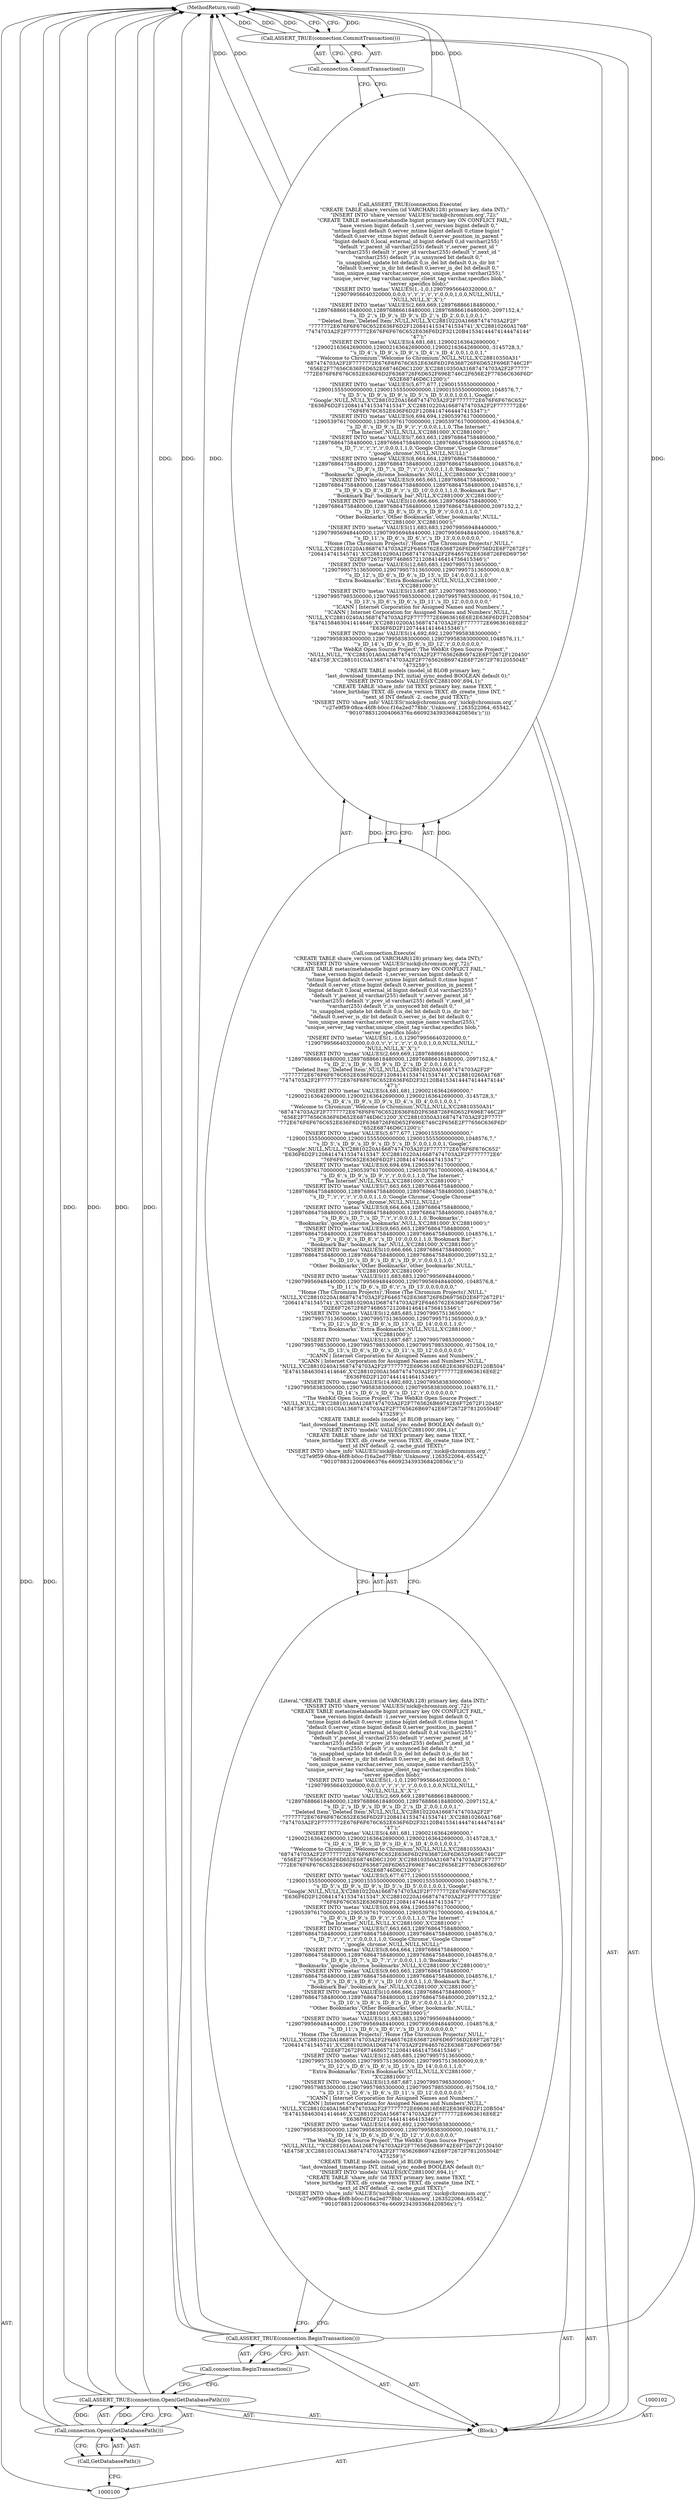 digraph "0_Chrome_19190765882e272a6a2162c89acdb29110f7e3cf_35" {
"1000113" [label="(MethodReturn,void)"];
"1000101" [label="(Block,)"];
"1000112" [label="(Call,connection.CommitTransaction())"];
"1000111" [label="(Call,ASSERT_TRUE(connection.CommitTransaction()))"];
"1000104" [label="(Call,connection.Open(GetDatabasePath()))"];
"1000103" [label="(Call,ASSERT_TRUE(connection.Open(GetDatabasePath())))"];
"1000105" [label="(Call,GetDatabasePath())"];
"1000107" [label="(Call,connection.BeginTransaction())"];
"1000106" [label="(Call,ASSERT_TRUE(connection.BeginTransaction()))"];
"1000109" [label="(Call,connection.Execute(\n      \"CREATE TABLE share_version (id VARCHAR(128) primary key, data INT);\"\n      \"INSERT INTO 'share_version' VALUES('nick@chromium.org',72);\"\n      \"CREATE TABLE metas(metahandle bigint primary key ON CONFLICT FAIL,\"\n          \"base_version bigint default -1,server_version bigint default 0,\"\n          \"mtime bigint default 0,server_mtime bigint default 0,ctime bigint \"\n          \"default 0,server_ctime bigint default 0,server_position_in_parent \"\n          \"bigint default 0,local_external_id bigint default 0,id varchar(255) \"\n          \"default 'r',parent_id varchar(255) default 'r',server_parent_id \"\n          \"varchar(255) default 'r',prev_id varchar(255) default 'r',next_id \"\n          \"varchar(255) default 'r',is_unsynced bit default 0,\"\n          \"is_unapplied_update bit default 0,is_del bit default 0,is_dir bit \"\n          \"default 0,server_is_dir bit default 0,server_is_del bit default 0,\"\n           \"non_unique_name varchar,server_non_unique_name varchar(255),\"\n           \"unique_server_tag varchar,unique_client_tag varchar,specifics blob,\"\n           \"server_specifics blob);\"\n      \"INSERT INTO 'metas' VALUES(1,-1,0,129079956640320000,0,\"\n          \"129079956640320000,0,0,0,'r','r','r','r','r',0,0,0,1,0,0,NULL,NULL,\"\n           \"NULL,NULL,X'',X'');\"\n      \"INSERT INTO 'metas' VALUES(2,669,669,128976886618480000,\"\n          \"128976886618480000,128976886618480000,128976886618480000,-2097152,4,\"\n           \"'s_ID_2','s_ID_9','s_ID_9','s_ID_2','s_ID_2',0,0,1,0,0,1,\"\n           \"'Deleted Item','Deleted Item',NULL,NULL,X'C28810220A16687474703A2F2F\"\n           \"7777772E676F6F676C652E636F6D2F12084141534741534741',X'C28810260A1768\"\n           \"7474703A2F2F7777772E676F6F676C652E636F6D2F32120B41534144474144474144\"\n           \"47');\"\n      \"INSERT INTO 'metas' VALUES(4,681,681,129002163642690000,\"\n          \"129002163642690000,129002163642690000,129002163642690000,-3145728,3,\"\n           \"'s_ID_4','s_ID_9','s_ID_9','s_ID_4','s_ID_4',0,0,1,0,0,1,\"\n           \"'Welcome to Chromium','Welcome to Chromium',NULL,NULL,X'C28810350A31\"\n           \"687474703A2F2F7777772E676F6F676C652E636F6D2F6368726F6D652F696E746C2F\"\n           \"656E2F77656C636F6D652E68746D6C1200',X'C28810350A31687474703A2F2F7777\"\n           \"772E676F6F676C652E636F6D2F6368726F6D652F696E746C2F656E2F77656C636F6D\"\n           \"652E68746D6C1200');\"\n      \"INSERT INTO 'metas' VALUES(5,677,677,129001555500000000,\"\n          \"129001555500000000,129001555500000000,129001555500000000,1048576,7,\"\n           \"'s_ID_5','s_ID_9','s_ID_9','s_ID_5','s_ID_5',0,0,1,0,0,1,'Google',\"\n           \"'Google',NULL,NULL,X'C28810220A16687474703A2F2F7777772E676F6F676C652\"\n           \"E636F6D2F12084147415347415347',X'C28810220A16687474703A2F2F7777772E6\"\n           \"76F6F676C652E636F6D2F12084147464447415347');\"\n      \"INSERT INTO 'metas' VALUES(6,694,694,129053976170000000,\"\n          \"129053976170000000,129053976170000000,129053976170000000,-4194304,6,\"\n           \"'s_ID_6','s_ID_9','s_ID_9','r','r',0,0,0,1,1,0,'The Internet',\"\n           \"'The Internet',NULL,NULL,X'C2881000',X'C2881000');\"\n      \"INSERT INTO 'metas' VALUES(7,663,663,128976864758480000,\"\n          \"128976864758480000,128976864758480000,128976864758480000,1048576,0,\"\n           \"'s_ID_7','r','r','r','r',0,0,0,1,1,0,'Google Chrome','Google Chrome'\"\n           \",'google_chrome',NULL,NULL,NULL);\"\n      \"INSERT INTO 'metas' VALUES(8,664,664,128976864758480000,\"\n          \"128976864758480000,128976864758480000,128976864758480000,1048576,0,\"\n           \"'s_ID_8','s_ID_7','s_ID_7','r','r',0,0,0,1,1,0,'Bookmarks',\"\n           \"'Bookmarks','google_chrome_bookmarks',NULL,X'C2881000',X'C2881000');\"\n      \"INSERT INTO 'metas' VALUES(9,665,665,128976864758480000,\"\n          \"128976864758480000,128976864758480000,128976864758480000,1048576,1,\"\n           \"'s_ID_9','s_ID_8','s_ID_8','r','s_ID_10',0,0,0,1,1,0,'Bookmark Bar',\"\n           \"'Bookmark Bar','bookmark_bar',NULL,X'C2881000',X'C2881000');\"\n      \"INSERT INTO 'metas' VALUES(10,666,666,128976864758480000,\"\n          \"128976864758480000,128976864758480000,128976864758480000,2097152,2,\"\n           \"'s_ID_10','s_ID_8','s_ID_8','s_ID_9','r',0,0,0,1,1,0,\"\n           \"'Other Bookmarks','Other Bookmarks','other_bookmarks',NULL,\"\n           \"X'C2881000',X'C2881000');\"\n      \"INSERT INTO 'metas' VALUES(11,683,683,129079956948440000,\"\n          \"129079956948440000,129079956948440000,129079956948440000,-1048576,8,\"\n           \"'s_ID_11','s_ID_6','s_ID_6','r','s_ID_13',0,0,0,0,0,0,\"\n           \"'Home (The Chromium Projects)','Home (The Chromium Projects)',NULL,\"\n           \"NULL,X'C28810220A18687474703A2F2F6465762E6368726F6D69756D2E6F72672F1\"\n           \"206414741545741',X'C28810290A1D687474703A2F2F6465762E6368726F6D69756\"\n           \"D2E6F72672F6F7468657212084146414756415346');\"\n      \"INSERT INTO 'metas' VALUES(12,685,685,129079957513650000,\"\n          \"129079957513650000,129079957513650000,129079957513650000,0,9,\"\n           \"'s_ID_12','s_ID_6','s_ID_6','s_ID_13','s_ID_14',0,0,0,1,1,0,\"\n           \"'Extra Bookmarks','Extra Bookmarks',NULL,NULL,X'C2881000',\"\n           \"X'C2881000');\"\n      \"INSERT INTO 'metas' VALUES(13,687,687,129079957985300000,\"\n          \"129079957985300000,129079957985300000,129079957985300000,-917504,10,\"\n           \"'s_ID_13','s_ID_6','s_ID_6','s_ID_11','s_ID_12',0,0,0,0,0,0,\"\n           \"'ICANN | Internet Corporation for Assigned Names and Numbers',\"\n           \"'ICANN | Internet Corporation for Assigned Names and Numbers',NULL,\"\n           \"NULL,X'C28810240A15687474703A2F2F7777772E6963616E6E2E636F6D2F120B504\"\n           \"E474158463041414646',X'C28810200A15687474703A2F2F7777772E6963616E6E2\"\n           \"E636F6D2F120744414146415346');\"\n      \"INSERT INTO 'metas' VALUES(14,692,692,129079958383000000,\"\n          \"129079958383000000,129079958383000000,129079958383000000,1048576,11,\"\n           \"'s_ID_14','s_ID_6','s_ID_6','s_ID_12','r',0,0,0,0,0,0,\"\n           \"'The WebKit Open Source Project','The WebKit Open Source Project',\"\n           \"NULL,NULL,\"\"X'C288101A0A12687474703A2F2F7765626B69742E6F72672F120450\"\n          \"4E4758',X'C288101C0A13687474703A2F2F7765626B69742E6F72672F781205504E\"\n          \"473259');\"\n      \"CREATE TABLE models (model_id BLOB primary key, \"\n          \"last_download_timestamp INT, initial_sync_ended BOOLEAN default 0);\"\n      \"INSERT INTO 'models' VALUES(X'C2881000',694,1);\"\n      \"CREATE TABLE 'share_info' (id TEXT primary key, name TEXT, \"\n          \"store_birthday TEXT, db_create_version TEXT, db_create_time INT, \"\n          \"next_id INT default -2, cache_guid TEXT);\"\n      \"INSERT INTO 'share_info' VALUES('nick@chromium.org','nick@chromium.org',\"\n          \"'c27e9f59-08ca-46f8-b0cc-f16a2ed778bb','Unknown',1263522064,-65542,\"\n          \"'9010788312004066376x-6609234393368420856x');\"))"];
"1000108" [label="(Call,ASSERT_TRUE(connection.Execute(\n      \"CREATE TABLE share_version (id VARCHAR(128) primary key, data INT);\"\n      \"INSERT INTO 'share_version' VALUES('nick@chromium.org',72);\"\n      \"CREATE TABLE metas(metahandle bigint primary key ON CONFLICT FAIL,\"\n          \"base_version bigint default -1,server_version bigint default 0,\"\n          \"mtime bigint default 0,server_mtime bigint default 0,ctime bigint \"\n          \"default 0,server_ctime bigint default 0,server_position_in_parent \"\n          \"bigint default 0,local_external_id bigint default 0,id varchar(255) \"\n          \"default 'r',parent_id varchar(255) default 'r',server_parent_id \"\n          \"varchar(255) default 'r',prev_id varchar(255) default 'r',next_id \"\n          \"varchar(255) default 'r',is_unsynced bit default 0,\"\n          \"is_unapplied_update bit default 0,is_del bit default 0,is_dir bit \"\n          \"default 0,server_is_dir bit default 0,server_is_del bit default 0,\"\n           \"non_unique_name varchar,server_non_unique_name varchar(255),\"\n           \"unique_server_tag varchar,unique_client_tag varchar,specifics blob,\"\n           \"server_specifics blob);\"\n      \"INSERT INTO 'metas' VALUES(1,-1,0,129079956640320000,0,\"\n          \"129079956640320000,0,0,0,'r','r','r','r','r',0,0,0,1,0,0,NULL,NULL,\"\n           \"NULL,NULL,X'',X'');\"\n      \"INSERT INTO 'metas' VALUES(2,669,669,128976886618480000,\"\n          \"128976886618480000,128976886618480000,128976886618480000,-2097152,4,\"\n           \"'s_ID_2','s_ID_9','s_ID_9','s_ID_2','s_ID_2',0,0,1,0,0,1,\"\n           \"'Deleted Item','Deleted Item',NULL,NULL,X'C28810220A16687474703A2F2F\"\n           \"7777772E676F6F676C652E636F6D2F12084141534741534741',X'C28810260A1768\"\n           \"7474703A2F2F7777772E676F6F676C652E636F6D2F32120B41534144474144474144\"\n           \"47');\"\n      \"INSERT INTO 'metas' VALUES(4,681,681,129002163642690000,\"\n          \"129002163642690000,129002163642690000,129002163642690000,-3145728,3,\"\n           \"'s_ID_4','s_ID_9','s_ID_9','s_ID_4','s_ID_4',0,0,1,0,0,1,\"\n           \"'Welcome to Chromium','Welcome to Chromium',NULL,NULL,X'C28810350A31\"\n           \"687474703A2F2F7777772E676F6F676C652E636F6D2F6368726F6D652F696E746C2F\"\n           \"656E2F77656C636F6D652E68746D6C1200',X'C28810350A31687474703A2F2F7777\"\n           \"772E676F6F676C652E636F6D2F6368726F6D652F696E746C2F656E2F77656C636F6D\"\n           \"652E68746D6C1200');\"\n      \"INSERT INTO 'metas' VALUES(5,677,677,129001555500000000,\"\n          \"129001555500000000,129001555500000000,129001555500000000,1048576,7,\"\n           \"'s_ID_5','s_ID_9','s_ID_9','s_ID_5','s_ID_5',0,0,1,0,0,1,'Google',\"\n           \"'Google',NULL,NULL,X'C28810220A16687474703A2F2F7777772E676F6F676C652\"\n           \"E636F6D2F12084147415347415347',X'C28810220A16687474703A2F2F7777772E6\"\n           \"76F6F676C652E636F6D2F12084147464447415347');\"\n      \"INSERT INTO 'metas' VALUES(6,694,694,129053976170000000,\"\n          \"129053976170000000,129053976170000000,129053976170000000,-4194304,6,\"\n           \"'s_ID_6','s_ID_9','s_ID_9','r','r',0,0,0,1,1,0,'The Internet',\"\n           \"'The Internet',NULL,NULL,X'C2881000',X'C2881000');\"\n      \"INSERT INTO 'metas' VALUES(7,663,663,128976864758480000,\"\n          \"128976864758480000,128976864758480000,128976864758480000,1048576,0,\"\n           \"'s_ID_7','r','r','r','r',0,0,0,1,1,0,'Google Chrome','Google Chrome'\"\n           \",'google_chrome',NULL,NULL,NULL);\"\n      \"INSERT INTO 'metas' VALUES(8,664,664,128976864758480000,\"\n          \"128976864758480000,128976864758480000,128976864758480000,1048576,0,\"\n           \"'s_ID_8','s_ID_7','s_ID_7','r','r',0,0,0,1,1,0,'Bookmarks',\"\n           \"'Bookmarks','google_chrome_bookmarks',NULL,X'C2881000',X'C2881000');\"\n      \"INSERT INTO 'metas' VALUES(9,665,665,128976864758480000,\"\n          \"128976864758480000,128976864758480000,128976864758480000,1048576,1,\"\n           \"'s_ID_9','s_ID_8','s_ID_8','r','s_ID_10',0,0,0,1,1,0,'Bookmark Bar',\"\n           \"'Bookmark Bar','bookmark_bar',NULL,X'C2881000',X'C2881000');\"\n      \"INSERT INTO 'metas' VALUES(10,666,666,128976864758480000,\"\n          \"128976864758480000,128976864758480000,128976864758480000,2097152,2,\"\n           \"'s_ID_10','s_ID_8','s_ID_8','s_ID_9','r',0,0,0,1,1,0,\"\n           \"'Other Bookmarks','Other Bookmarks','other_bookmarks',NULL,\"\n           \"X'C2881000',X'C2881000');\"\n      \"INSERT INTO 'metas' VALUES(11,683,683,129079956948440000,\"\n          \"129079956948440000,129079956948440000,129079956948440000,-1048576,8,\"\n           \"'s_ID_11','s_ID_6','s_ID_6','r','s_ID_13',0,0,0,0,0,0,\"\n           \"'Home (The Chromium Projects)','Home (The Chromium Projects)',NULL,\"\n           \"NULL,X'C28810220A18687474703A2F2F6465762E6368726F6D69756D2E6F72672F1\"\n           \"206414741545741',X'C28810290A1D687474703A2F2F6465762E6368726F6D69756\"\n           \"D2E6F72672F6F7468657212084146414756415346');\"\n      \"INSERT INTO 'metas' VALUES(12,685,685,129079957513650000,\"\n          \"129079957513650000,129079957513650000,129079957513650000,0,9,\"\n           \"'s_ID_12','s_ID_6','s_ID_6','s_ID_13','s_ID_14',0,0,0,1,1,0,\"\n           \"'Extra Bookmarks','Extra Bookmarks',NULL,NULL,X'C2881000',\"\n           \"X'C2881000');\"\n      \"INSERT INTO 'metas' VALUES(13,687,687,129079957985300000,\"\n          \"129079957985300000,129079957985300000,129079957985300000,-917504,10,\"\n           \"'s_ID_13','s_ID_6','s_ID_6','s_ID_11','s_ID_12',0,0,0,0,0,0,\"\n           \"'ICANN | Internet Corporation for Assigned Names and Numbers',\"\n           \"'ICANN | Internet Corporation for Assigned Names and Numbers',NULL,\"\n           \"NULL,X'C28810240A15687474703A2F2F7777772E6963616E6E2E636F6D2F120B504\"\n           \"E474158463041414646',X'C28810200A15687474703A2F2F7777772E6963616E6E2\"\n           \"E636F6D2F120744414146415346');\"\n      \"INSERT INTO 'metas' VALUES(14,692,692,129079958383000000,\"\n          \"129079958383000000,129079958383000000,129079958383000000,1048576,11,\"\n           \"'s_ID_14','s_ID_6','s_ID_6','s_ID_12','r',0,0,0,0,0,0,\"\n           \"'The WebKit Open Source Project','The WebKit Open Source Project',\"\n           \"NULL,NULL,\"\"X'C288101A0A12687474703A2F2F7765626B69742E6F72672F120450\"\n          \"4E4758',X'C288101C0A13687474703A2F2F7765626B69742E6F72672F781205504E\"\n          \"473259');\"\n      \"CREATE TABLE models (model_id BLOB primary key, \"\n          \"last_download_timestamp INT, initial_sync_ended BOOLEAN default 0);\"\n      \"INSERT INTO 'models' VALUES(X'C2881000',694,1);\"\n      \"CREATE TABLE 'share_info' (id TEXT primary key, name TEXT, \"\n          \"store_birthday TEXT, db_create_version TEXT, db_create_time INT, \"\n          \"next_id INT default -2, cache_guid TEXT);\"\n      \"INSERT INTO 'share_info' VALUES('nick@chromium.org','nick@chromium.org',\"\n          \"'c27e9f59-08ca-46f8-b0cc-f16a2ed778bb','Unknown',1263522064,-65542,\"\n          \"'9010788312004066376x-6609234393368420856x');\")))"];
"1000110" [label="(Literal,\"CREATE TABLE share_version (id VARCHAR(128) primary key, data INT);\"\n      \"INSERT INTO 'share_version' VALUES('nick@chromium.org',72);\"\n      \"CREATE TABLE metas(metahandle bigint primary key ON CONFLICT FAIL,\"\n          \"base_version bigint default -1,server_version bigint default 0,\"\n          \"mtime bigint default 0,server_mtime bigint default 0,ctime bigint \"\n          \"default 0,server_ctime bigint default 0,server_position_in_parent \"\n          \"bigint default 0,local_external_id bigint default 0,id varchar(255) \"\n          \"default 'r',parent_id varchar(255) default 'r',server_parent_id \"\n          \"varchar(255) default 'r',prev_id varchar(255) default 'r',next_id \"\n          \"varchar(255) default 'r',is_unsynced bit default 0,\"\n          \"is_unapplied_update bit default 0,is_del bit default 0,is_dir bit \"\n          \"default 0,server_is_dir bit default 0,server_is_del bit default 0,\"\n           \"non_unique_name varchar,server_non_unique_name varchar(255),\"\n           \"unique_server_tag varchar,unique_client_tag varchar,specifics blob,\"\n           \"server_specifics blob);\"\n      \"INSERT INTO 'metas' VALUES(1,-1,0,129079956640320000,0,\"\n          \"129079956640320000,0,0,0,'r','r','r','r','r',0,0,0,1,0,0,NULL,NULL,\"\n           \"NULL,NULL,X'',X'');\"\n      \"INSERT INTO 'metas' VALUES(2,669,669,128976886618480000,\"\n          \"128976886618480000,128976886618480000,128976886618480000,-2097152,4,\"\n           \"'s_ID_2','s_ID_9','s_ID_9','s_ID_2','s_ID_2',0,0,1,0,0,1,\"\n           \"'Deleted Item','Deleted Item',NULL,NULL,X'C28810220A16687474703A2F2F\"\n           \"7777772E676F6F676C652E636F6D2F12084141534741534741',X'C28810260A1768\"\n           \"7474703A2F2F7777772E676F6F676C652E636F6D2F32120B41534144474144474144\"\n           \"47');\"\n      \"INSERT INTO 'metas' VALUES(4,681,681,129002163642690000,\"\n          \"129002163642690000,129002163642690000,129002163642690000,-3145728,3,\"\n           \"'s_ID_4','s_ID_9','s_ID_9','s_ID_4','s_ID_4',0,0,1,0,0,1,\"\n           \"'Welcome to Chromium','Welcome to Chromium',NULL,NULL,X'C28810350A31\"\n           \"687474703A2F2F7777772E676F6F676C652E636F6D2F6368726F6D652F696E746C2F\"\n           \"656E2F77656C636F6D652E68746D6C1200',X'C28810350A31687474703A2F2F7777\"\n           \"772E676F6F676C652E636F6D2F6368726F6D652F696E746C2F656E2F77656C636F6D\"\n           \"652E68746D6C1200');\"\n      \"INSERT INTO 'metas' VALUES(5,677,677,129001555500000000,\"\n          \"129001555500000000,129001555500000000,129001555500000000,1048576,7,\"\n           \"'s_ID_5','s_ID_9','s_ID_9','s_ID_5','s_ID_5',0,0,1,0,0,1,'Google',\"\n           \"'Google',NULL,NULL,X'C28810220A16687474703A2F2F7777772E676F6F676C652\"\n           \"E636F6D2F12084147415347415347',X'C28810220A16687474703A2F2F7777772E6\"\n           \"76F6F676C652E636F6D2F12084147464447415347');\"\n      \"INSERT INTO 'metas' VALUES(6,694,694,129053976170000000,\"\n          \"129053976170000000,129053976170000000,129053976170000000,-4194304,6,\"\n           \"'s_ID_6','s_ID_9','s_ID_9','r','r',0,0,0,1,1,0,'The Internet',\"\n           \"'The Internet',NULL,NULL,X'C2881000',X'C2881000');\"\n      \"INSERT INTO 'metas' VALUES(7,663,663,128976864758480000,\"\n          \"128976864758480000,128976864758480000,128976864758480000,1048576,0,\"\n           \"'s_ID_7','r','r','r','r',0,0,0,1,1,0,'Google Chrome','Google Chrome'\"\n           \",'google_chrome',NULL,NULL,NULL);\"\n      \"INSERT INTO 'metas' VALUES(8,664,664,128976864758480000,\"\n          \"128976864758480000,128976864758480000,128976864758480000,1048576,0,\"\n           \"'s_ID_8','s_ID_7','s_ID_7','r','r',0,0,0,1,1,0,'Bookmarks',\"\n           \"'Bookmarks','google_chrome_bookmarks',NULL,X'C2881000',X'C2881000');\"\n      \"INSERT INTO 'metas' VALUES(9,665,665,128976864758480000,\"\n          \"128976864758480000,128976864758480000,128976864758480000,1048576,1,\"\n           \"'s_ID_9','s_ID_8','s_ID_8','r','s_ID_10',0,0,0,1,1,0,'Bookmark Bar',\"\n           \"'Bookmark Bar','bookmark_bar',NULL,X'C2881000',X'C2881000');\"\n      \"INSERT INTO 'metas' VALUES(10,666,666,128976864758480000,\"\n          \"128976864758480000,128976864758480000,128976864758480000,2097152,2,\"\n           \"'s_ID_10','s_ID_8','s_ID_8','s_ID_9','r',0,0,0,1,1,0,\"\n           \"'Other Bookmarks','Other Bookmarks','other_bookmarks',NULL,\"\n           \"X'C2881000',X'C2881000');\"\n      \"INSERT INTO 'metas' VALUES(11,683,683,129079956948440000,\"\n          \"129079956948440000,129079956948440000,129079956948440000,-1048576,8,\"\n           \"'s_ID_11','s_ID_6','s_ID_6','r','s_ID_13',0,0,0,0,0,0,\"\n           \"'Home (The Chromium Projects)','Home (The Chromium Projects)',NULL,\"\n           \"NULL,X'C28810220A18687474703A2F2F6465762E6368726F6D69756D2E6F72672F1\"\n           \"206414741545741',X'C28810290A1D687474703A2F2F6465762E6368726F6D69756\"\n           \"D2E6F72672F6F7468657212084146414756415346');\"\n      \"INSERT INTO 'metas' VALUES(12,685,685,129079957513650000,\"\n          \"129079957513650000,129079957513650000,129079957513650000,0,9,\"\n           \"'s_ID_12','s_ID_6','s_ID_6','s_ID_13','s_ID_14',0,0,0,1,1,0,\"\n           \"'Extra Bookmarks','Extra Bookmarks',NULL,NULL,X'C2881000',\"\n           \"X'C2881000');\"\n      \"INSERT INTO 'metas' VALUES(13,687,687,129079957985300000,\"\n          \"129079957985300000,129079957985300000,129079957985300000,-917504,10,\"\n           \"'s_ID_13','s_ID_6','s_ID_6','s_ID_11','s_ID_12',0,0,0,0,0,0,\"\n           \"'ICANN | Internet Corporation for Assigned Names and Numbers',\"\n           \"'ICANN | Internet Corporation for Assigned Names and Numbers',NULL,\"\n           \"NULL,X'C28810240A15687474703A2F2F7777772E6963616E6E2E636F6D2F120B504\"\n           \"E474158463041414646',X'C28810200A15687474703A2F2F7777772E6963616E6E2\"\n           \"E636F6D2F120744414146415346');\"\n      \"INSERT INTO 'metas' VALUES(14,692,692,129079958383000000,\"\n          \"129079958383000000,129079958383000000,129079958383000000,1048576,11,\"\n           \"'s_ID_14','s_ID_6','s_ID_6','s_ID_12','r',0,0,0,0,0,0,\"\n           \"'The WebKit Open Source Project','The WebKit Open Source Project',\"\n           \"NULL,NULL,\"\"X'C288101A0A12687474703A2F2F7765626B69742E6F72672F120450\"\n          \"4E4758',X'C288101C0A13687474703A2F2F7765626B69742E6F72672F781205504E\"\n          \"473259');\"\n      \"CREATE TABLE models (model_id BLOB primary key, \"\n          \"last_download_timestamp INT, initial_sync_ended BOOLEAN default 0);\"\n      \"INSERT INTO 'models' VALUES(X'C2881000',694,1);\"\n      \"CREATE TABLE 'share_info' (id TEXT primary key, name TEXT, \"\n          \"store_birthday TEXT, db_create_version TEXT, db_create_time INT, \"\n          \"next_id INT default -2, cache_guid TEXT);\"\n      \"INSERT INTO 'share_info' VALUES('nick@chromium.org','nick@chromium.org',\"\n          \"'c27e9f59-08ca-46f8-b0cc-f16a2ed778bb','Unknown',1263522064,-65542,\"\n          \"'9010788312004066376x-6609234393368420856x');\")"];
"1000113" -> "1000100"  [label="AST: "];
"1000113" -> "1000111"  [label="CFG: "];
"1000108" -> "1000113"  [label="DDG: "];
"1000108" -> "1000113"  [label="DDG: "];
"1000106" -> "1000113"  [label="DDG: "];
"1000106" -> "1000113"  [label="DDG: "];
"1000103" -> "1000113"  [label="DDG: "];
"1000103" -> "1000113"  [label="DDG: "];
"1000104" -> "1000113"  [label="DDG: "];
"1000111" -> "1000113"  [label="DDG: "];
"1000111" -> "1000113"  [label="DDG: "];
"1000101" -> "1000100"  [label="AST: "];
"1000102" -> "1000101"  [label="AST: "];
"1000103" -> "1000101"  [label="AST: "];
"1000106" -> "1000101"  [label="AST: "];
"1000108" -> "1000101"  [label="AST: "];
"1000111" -> "1000101"  [label="AST: "];
"1000112" -> "1000111"  [label="AST: "];
"1000112" -> "1000108"  [label="CFG: "];
"1000111" -> "1000112"  [label="CFG: "];
"1000111" -> "1000101"  [label="AST: "];
"1000111" -> "1000112"  [label="CFG: "];
"1000112" -> "1000111"  [label="AST: "];
"1000113" -> "1000111"  [label="CFG: "];
"1000111" -> "1000113"  [label="DDG: "];
"1000111" -> "1000113"  [label="DDG: "];
"1000104" -> "1000103"  [label="AST: "];
"1000104" -> "1000105"  [label="CFG: "];
"1000105" -> "1000104"  [label="AST: "];
"1000103" -> "1000104"  [label="CFG: "];
"1000104" -> "1000113"  [label="DDG: "];
"1000104" -> "1000103"  [label="DDG: "];
"1000103" -> "1000101"  [label="AST: "];
"1000103" -> "1000104"  [label="CFG: "];
"1000104" -> "1000103"  [label="AST: "];
"1000107" -> "1000103"  [label="CFG: "];
"1000103" -> "1000113"  [label="DDG: "];
"1000103" -> "1000113"  [label="DDG: "];
"1000104" -> "1000103"  [label="DDG: "];
"1000105" -> "1000104"  [label="AST: "];
"1000105" -> "1000100"  [label="CFG: "];
"1000104" -> "1000105"  [label="CFG: "];
"1000107" -> "1000106"  [label="AST: "];
"1000107" -> "1000103"  [label="CFG: "];
"1000106" -> "1000107"  [label="CFG: "];
"1000106" -> "1000101"  [label="AST: "];
"1000106" -> "1000107"  [label="CFG: "];
"1000107" -> "1000106"  [label="AST: "];
"1000110" -> "1000106"  [label="CFG: "];
"1000106" -> "1000113"  [label="DDG: "];
"1000106" -> "1000113"  [label="DDG: "];
"1000109" -> "1000108"  [label="AST: "];
"1000109" -> "1000110"  [label="CFG: "];
"1000110" -> "1000109"  [label="AST: "];
"1000108" -> "1000109"  [label="CFG: "];
"1000109" -> "1000108"  [label="DDG: "];
"1000108" -> "1000101"  [label="AST: "];
"1000108" -> "1000109"  [label="CFG: "];
"1000109" -> "1000108"  [label="AST: "];
"1000112" -> "1000108"  [label="CFG: "];
"1000108" -> "1000113"  [label="DDG: "];
"1000108" -> "1000113"  [label="DDG: "];
"1000109" -> "1000108"  [label="DDG: "];
"1000110" -> "1000109"  [label="AST: "];
"1000110" -> "1000106"  [label="CFG: "];
"1000109" -> "1000110"  [label="CFG: "];
}
